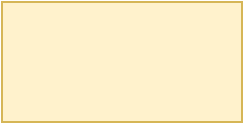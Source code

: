 <mxfile version="13.4.6" type="github"><diagram id="IzjxBuIcklsu2ZS9VKiS" name="Page-1"><mxGraphModel dx="1186" dy="771" grid="1" gridSize="10" guides="1" tooltips="1" connect="1" arrows="1" fold="1" page="1" pageScale="1" pageWidth="827" pageHeight="1169" math="0" shadow="0"><root><mxCell id="0"/><mxCell id="1" parent="0"/><mxCell id="mjV1-RrZ1U61diNgXU1D-1" value="" style="rounded=0;whiteSpace=wrap;html=1;fillColor=#fff2cc;strokeColor=#d6b656;" vertex="1" parent="1"><mxGeometry x="50" y="140" width="120" height="60" as="geometry"/></mxCell></root></mxGraphModel></diagram></mxfile>